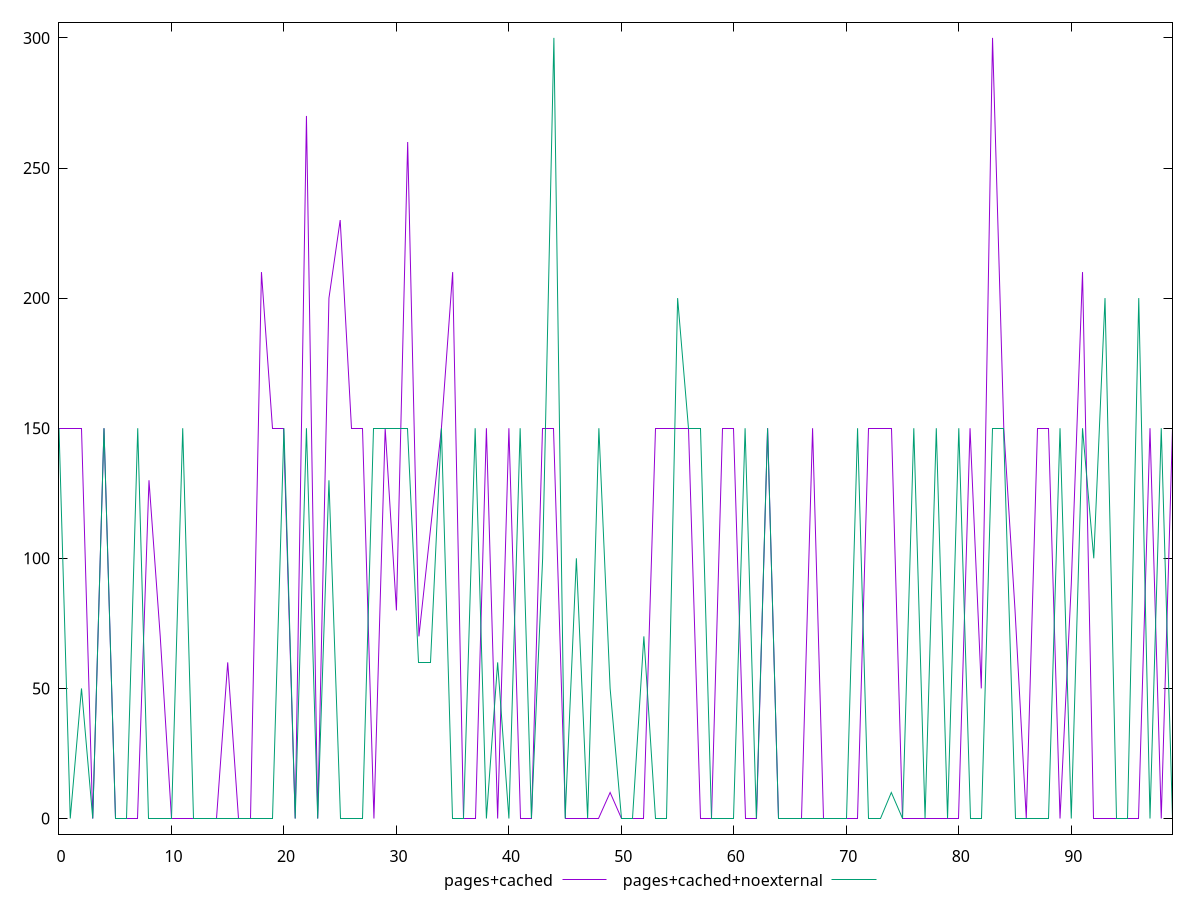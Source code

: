 reset

$pagesCached <<EOF
0 150
1 150
2 150
3 0
4 150
5 0
6 0
7 0
8 130
9 70
10 0
11 0
12 0
13 0
14 0
15 60
16 0
17 0
18 210
19 150
20 150
21 0
22 270
23 0
24 200
25 230
26 150
27 150
28 0
29 150
30 80
31 260
32 70
33 110
34 150
35 210
36 0
37 0
38 150
39 0
40 150
41 0
42 0
43 150
44 150
45 0
46 0
47 0
48 0
49 10
50 0
51 0
52 0
53 150
54 150
55 150
56 150
57 0
58 0
59 150
60 150
61 0
62 0
63 150
64 0
65 0
66 0
67 150
68 0
69 0
70 0
71 0
72 150
73 150
74 150
75 0
76 0
77 0
78 0
79 0
80 0
81 150
82 50
83 300
84 150
85 80
86 0
87 150
88 150
89 0
90 90
91 210
92 0
93 0
94 0
95 0
96 0
97 150
98 0
99 150
EOF

$pagesCachedNoexternal <<EOF
0 150
1 0
2 50
3 0
4 150
5 0
6 0
7 150
8 0
9 0
10 0
11 150
12 0
13 0
14 0
15 0
16 0
17 0
18 0
19 0
20 150
21 0
22 150
23 0
24 130
25 0
26 0
27 0
28 150
29 150
30 150
31 150
32 60
33 60
34 150
35 0
36 0
37 150
38 0
39 60
40 0
41 150
42 0
43 100
44 300
45 0
46 100
47 0
48 150
49 50
50 0
51 0
52 70
53 0
54 0
55 200
56 150
57 150
58 0
59 0
60 0
61 150
62 0
63 150
64 0
65 0
66 0
67 0
68 0
69 0
70 0
71 150
72 0
73 0
74 10
75 0
76 150
77 0
78 150
79 0
80 150
81 0
82 0
83 150
84 150
85 0
86 0
87 0
88 0
89 150
90 0
91 150
92 100
93 200
94 0
95 0
96 200
97 0
98 150
99 0
EOF

set key outside below
set xrange [0:99]
set yrange [-6:306]
set trange [-6:306]
set terminal svg size 640, 520 enhanced background rgb 'white'
set output "reprap/unminified-css/comparison/line/1_vs_2.svg"

plot $pagesCached title "pages+cached" with line, \
     $pagesCachedNoexternal title "pages+cached+noexternal" with line

reset
